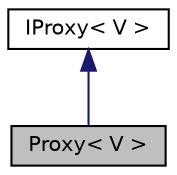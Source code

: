digraph "Proxy&lt; V &gt;"
{
  edge [fontname="Helvetica",fontsize="10",labelfontname="Helvetica",labelfontsize="10"];
  node [fontname="Helvetica",fontsize="10",shape=record];
  Node1 [label="Proxy\< V \>",height=0.2,width=0.4,color="black", fillcolor="grey75", style="filled", fontcolor="black"];
  Node2 -> Node1 [dir="back",color="midnightblue",fontsize="10",style="solid",fontname="Helvetica"];
  Node2 [label="IProxy\< V \>",height=0.2,width=0.4,color="black", fillcolor="white", style="filled",URL="$class_i_proxy.html",tooltip="интерфейс проски класса "];
}
